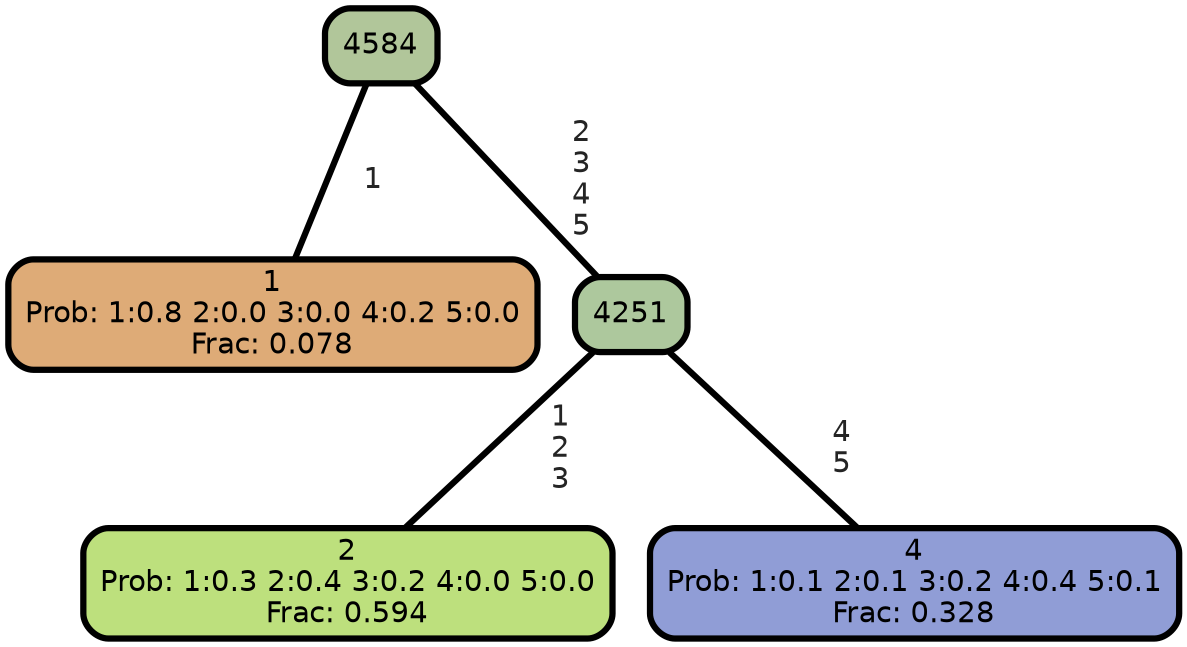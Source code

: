 graph Tree {
node [shape=box, style="filled, rounded",color="black",penwidth="3",fontcolor="black",                 fontname=helvetica] ;
graph [ranksep="0 equally", splines=straight,                 bgcolor=transparent, dpi=200] ;
edge [fontname=helvetica, fontweight=bold,fontcolor=grey14,color=black] ;
0 [label="1
Prob: 1:0.8 2:0.0 3:0.0 4:0.2 5:0.0
Frac: 0.078", fillcolor="#deab77"] ;
1 [label="4584", fillcolor="#b1c69a"] ;
2 [label="2
Prob: 1:0.3 2:0.4 3:0.2 4:0.0 5:0.0
Frac: 0.594", fillcolor="#bde07d"] ;
3 [label="4251", fillcolor="#adc89d"] ;
4 [label="4
Prob: 1:0.1 2:0.1 3:0.2 4:0.4 5:0.1
Frac: 0.328", fillcolor="#909dd6"] ;
1 -- 0 [label=" 1",penwidth=3] ;
1 -- 3 [label=" 2\n 3\n 4\n 5",penwidth=3] ;
3 -- 2 [label=" 1\n 2\n 3",penwidth=3] ;
3 -- 4 [label=" 4\n 5",penwidth=3] ;
{rank = same;}}